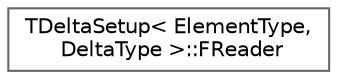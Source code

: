 digraph "Graphical Class Hierarchy"
{
 // INTERACTIVE_SVG=YES
 // LATEX_PDF_SIZE
  bgcolor="transparent";
  edge [fontname=Helvetica,fontsize=10,labelfontname=Helvetica,labelfontsize=10];
  node [fontname=Helvetica,fontsize=10,shape=box,height=0.2,width=0.4];
  rankdir="LR";
  Node0 [id="Node000000",label="TDeltaSetup\< ElementType,\l DeltaType \>::FReader",height=0.2,width=0.4,color="grey40", fillcolor="white", style="filled",URL="$db/dab/structTDeltaSetup_1_1FReader.html",tooltip="Binds a specific delta type to an array for writing."];
}
